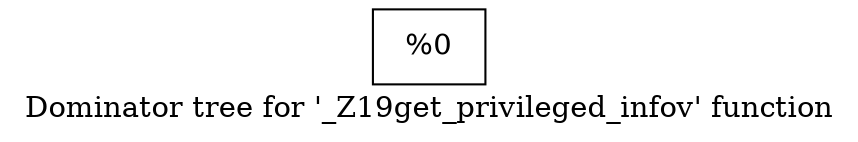 digraph "Dominator tree for '_Z19get_privileged_infov' function" {
	label="Dominator tree for '_Z19get_privileged_infov' function";

	Node0x1d18980 [shape=record,label="{%0}"];
}
